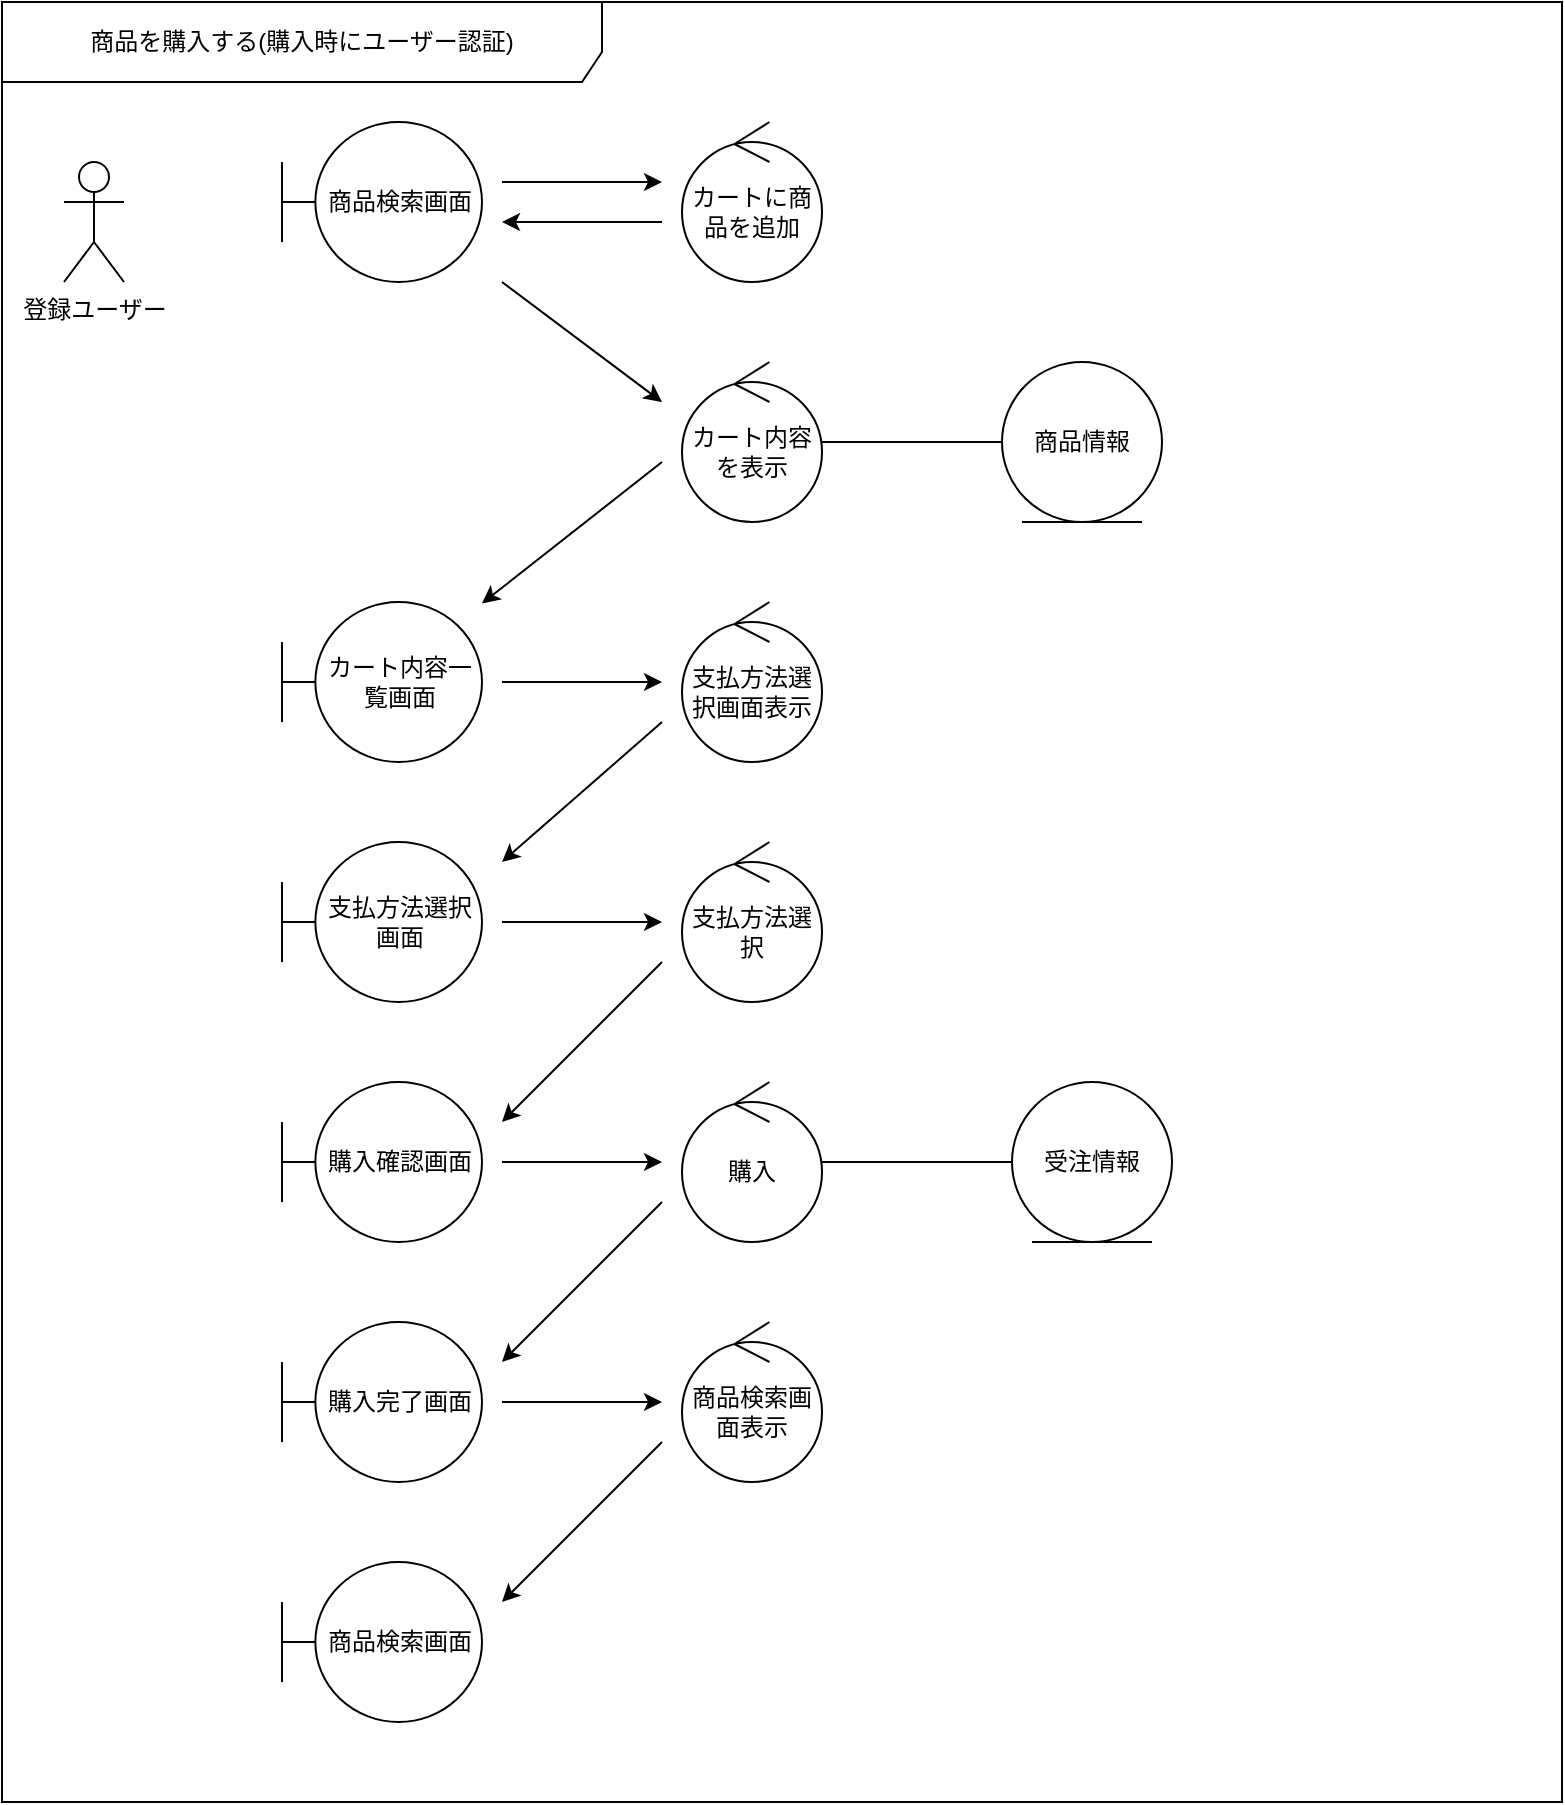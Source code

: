 <mxfile>
    <diagram id="jucTFkBMpy_LmhgPfII3" name="ページ1">
        <mxGraphModel dx="807" dy="823" grid="1" gridSize="10" guides="1" tooltips="1" connect="1" arrows="1" fold="1" page="1" pageScale="1" pageWidth="827" pageHeight="1169" math="0" shadow="0">
            <root>
                <mxCell id="0"/>
                <mxCell id="1" parent="0"/>
                <mxCell id="2" value="商品を購入する(購入時にユーザー認証)" style="shape=umlFrame;whiteSpace=wrap;html=1;width=300;height=40;" vertex="1" parent="1">
                    <mxGeometry x="20" y="20" width="780" height="900" as="geometry"/>
                </mxCell>
                <mxCell id="3" value="商品検索画面" style="shape=umlBoundary;whiteSpace=wrap;html=1;" vertex="1" parent="1">
                    <mxGeometry x="160" y="80" width="100" height="80" as="geometry"/>
                </mxCell>
                <mxCell id="4" value="登録ユーザー" style="shape=umlActor;verticalLabelPosition=bottom;verticalAlign=top;html=1;" vertex="1" parent="1">
                    <mxGeometry x="51" y="100" width="30" height="60" as="geometry"/>
                </mxCell>
                <mxCell id="5" value="カートに商品を追加" style="ellipse;shape=umlControl;whiteSpace=wrap;html=1;" vertex="1" parent="1">
                    <mxGeometry x="360" y="80" width="70" height="80" as="geometry"/>
                </mxCell>
                <mxCell id="6" value="カート内容を表示" style="ellipse;shape=umlControl;whiteSpace=wrap;html=1;" vertex="1" parent="1">
                    <mxGeometry x="360" y="200" width="70" height="80" as="geometry"/>
                </mxCell>
                <mxCell id="7" value="カート内容一覧画面" style="shape=umlBoundary;whiteSpace=wrap;html=1;" vertex="1" parent="1">
                    <mxGeometry x="160" y="320" width="100" height="80" as="geometry"/>
                </mxCell>
                <mxCell id="8" value="支払方法選択画面表示" style="ellipse;shape=umlControl;whiteSpace=wrap;html=1;" vertex="1" parent="1">
                    <mxGeometry x="360" y="320" width="70" height="80" as="geometry"/>
                </mxCell>
                <mxCell id="12" value="商品情報" style="ellipse;shape=umlEntity;whiteSpace=wrap;html=1;" vertex="1" parent="1">
                    <mxGeometry x="520" y="200" width="80" height="80" as="geometry"/>
                </mxCell>
                <mxCell id="13" value="支払方法選択画面" style="shape=umlBoundary;whiteSpace=wrap;html=1;" vertex="1" parent="1">
                    <mxGeometry x="160" y="440" width="100" height="80" as="geometry"/>
                </mxCell>
                <mxCell id="14" value="購入確認画面" style="shape=umlBoundary;whiteSpace=wrap;html=1;" vertex="1" parent="1">
                    <mxGeometry x="160" y="560" width="100" height="80" as="geometry"/>
                </mxCell>
                <mxCell id="15" value="購入完了画面" style="shape=umlBoundary;whiteSpace=wrap;html=1;" vertex="1" parent="1">
                    <mxGeometry x="160" y="680" width="100" height="80" as="geometry"/>
                </mxCell>
                <mxCell id="16" value="商品検索画面" style="shape=umlBoundary;whiteSpace=wrap;html=1;" vertex="1" parent="1">
                    <mxGeometry x="160" y="800" width="100" height="80" as="geometry"/>
                </mxCell>
                <mxCell id="17" value="" style="endArrow=classic;html=1;" edge="1" parent="1">
                    <mxGeometry width="50" height="50" relative="1" as="geometry">
                        <mxPoint x="270" y="110.0" as="sourcePoint"/>
                        <mxPoint x="350" y="110.0" as="targetPoint"/>
                    </mxGeometry>
                </mxCell>
                <mxCell id="18" value="" style="endArrow=classic;html=1;" edge="1" parent="1">
                    <mxGeometry width="50" height="50" relative="1" as="geometry">
                        <mxPoint x="350" y="130.0" as="sourcePoint"/>
                        <mxPoint x="270" y="130.0" as="targetPoint"/>
                    </mxGeometry>
                </mxCell>
                <mxCell id="19" value="" style="endArrow=classic;html=1;" edge="1" parent="1">
                    <mxGeometry width="50" height="50" relative="1" as="geometry">
                        <mxPoint x="270" y="160.0" as="sourcePoint"/>
                        <mxPoint x="350" y="220.0" as="targetPoint"/>
                    </mxGeometry>
                </mxCell>
                <mxCell id="20" value="" style="endArrow=none;html=1;entryX=0;entryY=0.5;entryDx=0;entryDy=0;exitX=1;exitY=0.5;exitDx=0;exitDy=0;exitPerimeter=0;" edge="1" parent="1" source="6" target="12">
                    <mxGeometry width="50" height="50" relative="1" as="geometry">
                        <mxPoint x="390" y="300" as="sourcePoint"/>
                        <mxPoint x="440" y="250" as="targetPoint"/>
                    </mxGeometry>
                </mxCell>
                <mxCell id="21" value="" style="endArrow=classic;html=1;" edge="1" parent="1" target="7">
                    <mxGeometry width="50" height="50" relative="1" as="geometry">
                        <mxPoint x="350" y="250.0" as="sourcePoint"/>
                        <mxPoint x="440" y="250" as="targetPoint"/>
                    </mxGeometry>
                </mxCell>
                <mxCell id="22" value="" style="endArrow=classic;html=1;" edge="1" parent="1">
                    <mxGeometry width="50" height="50" relative="1" as="geometry">
                        <mxPoint x="270" y="360.0" as="sourcePoint"/>
                        <mxPoint x="350" y="360.0" as="targetPoint"/>
                    </mxGeometry>
                </mxCell>
                <mxCell id="23" value="" style="endArrow=classic;html=1;" edge="1" parent="1">
                    <mxGeometry width="50" height="50" relative="1" as="geometry">
                        <mxPoint x="350" y="380.0" as="sourcePoint"/>
                        <mxPoint x="270" y="450" as="targetPoint"/>
                    </mxGeometry>
                </mxCell>
                <mxCell id="27" value="支払方法選択" style="ellipse;shape=umlControl;whiteSpace=wrap;html=1;" vertex="1" parent="1">
                    <mxGeometry x="360" y="440" width="70" height="80" as="geometry"/>
                </mxCell>
                <mxCell id="28" value="購入" style="ellipse;shape=umlControl;whiteSpace=wrap;html=1;" vertex="1" parent="1">
                    <mxGeometry x="360" y="560" width="70" height="80" as="geometry"/>
                </mxCell>
                <mxCell id="29" value="受注情報" style="ellipse;shape=umlEntity;whiteSpace=wrap;html=1;" vertex="1" parent="1">
                    <mxGeometry x="525" y="560" width="80" height="80" as="geometry"/>
                </mxCell>
                <mxCell id="30" value="商品検索画面表示" style="ellipse;shape=umlControl;whiteSpace=wrap;html=1;" vertex="1" parent="1">
                    <mxGeometry x="360" y="680" width="70" height="80" as="geometry"/>
                </mxCell>
                <mxCell id="31" value="" style="endArrow=classic;html=1;" edge="1" parent="1">
                    <mxGeometry width="50" height="50" relative="1" as="geometry">
                        <mxPoint x="270" y="480" as="sourcePoint"/>
                        <mxPoint x="350" y="480" as="targetPoint"/>
                    </mxGeometry>
                </mxCell>
                <mxCell id="32" value="" style="endArrow=classic;html=1;" edge="1" parent="1">
                    <mxGeometry width="50" height="50" relative="1" as="geometry">
                        <mxPoint x="350" y="500" as="sourcePoint"/>
                        <mxPoint x="270" y="580" as="targetPoint"/>
                    </mxGeometry>
                </mxCell>
                <mxCell id="33" value="" style="endArrow=classic;html=1;" edge="1" parent="1">
                    <mxGeometry width="50" height="50" relative="1" as="geometry">
                        <mxPoint x="270" y="600" as="sourcePoint"/>
                        <mxPoint x="350" y="600" as="targetPoint"/>
                    </mxGeometry>
                </mxCell>
                <mxCell id="34" value="" style="endArrow=classic;html=1;" edge="1" parent="1">
                    <mxGeometry width="50" height="50" relative="1" as="geometry">
                        <mxPoint x="350" y="620" as="sourcePoint"/>
                        <mxPoint x="270" y="700" as="targetPoint"/>
                    </mxGeometry>
                </mxCell>
                <mxCell id="35" value="" style="endArrow=none;html=1;exitX=1;exitY=0.5;exitDx=0;exitDy=0;exitPerimeter=0;entryX=0;entryY=0.5;entryDx=0;entryDy=0;" edge="1" parent="1" source="28" target="29">
                    <mxGeometry width="50" height="50" relative="1" as="geometry">
                        <mxPoint x="440" y="600" as="sourcePoint"/>
                        <mxPoint x="520" y="600" as="targetPoint"/>
                    </mxGeometry>
                </mxCell>
                <mxCell id="36" value="" style="endArrow=classic;html=1;" edge="1" parent="1">
                    <mxGeometry width="50" height="50" relative="1" as="geometry">
                        <mxPoint x="270" y="720" as="sourcePoint"/>
                        <mxPoint x="350" y="720" as="targetPoint"/>
                    </mxGeometry>
                </mxCell>
                <mxCell id="37" value="" style="endArrow=classic;html=1;" edge="1" parent="1">
                    <mxGeometry width="50" height="50" relative="1" as="geometry">
                        <mxPoint x="350" y="740" as="sourcePoint"/>
                        <mxPoint x="270" y="820" as="targetPoint"/>
                    </mxGeometry>
                </mxCell>
            </root>
        </mxGraphModel>
    </diagram>
</mxfile>